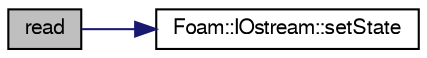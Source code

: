 digraph "read"
{
  bgcolor="transparent";
  edge [fontname="FreeSans",fontsize="10",labelfontname="FreeSans",labelfontsize="10"];
  node [fontname="FreeSans",fontsize="10",shape=record];
  rankdir="LR";
  Node5232 [label="read",height=0.2,width=0.4,color="black", fillcolor="grey75", style="filled", fontcolor="black"];
  Node5232 -> Node5233 [color="midnightblue",fontsize="10",style="solid",fontname="FreeSans"];
  Node5233 [label="Foam::IOstream::setState",height=0.2,width=0.4,color="black",URL="$a26226.html#a51188247e01c19b4d92ee8c9f3774b8e",tooltip="Set stream state. "];
}
